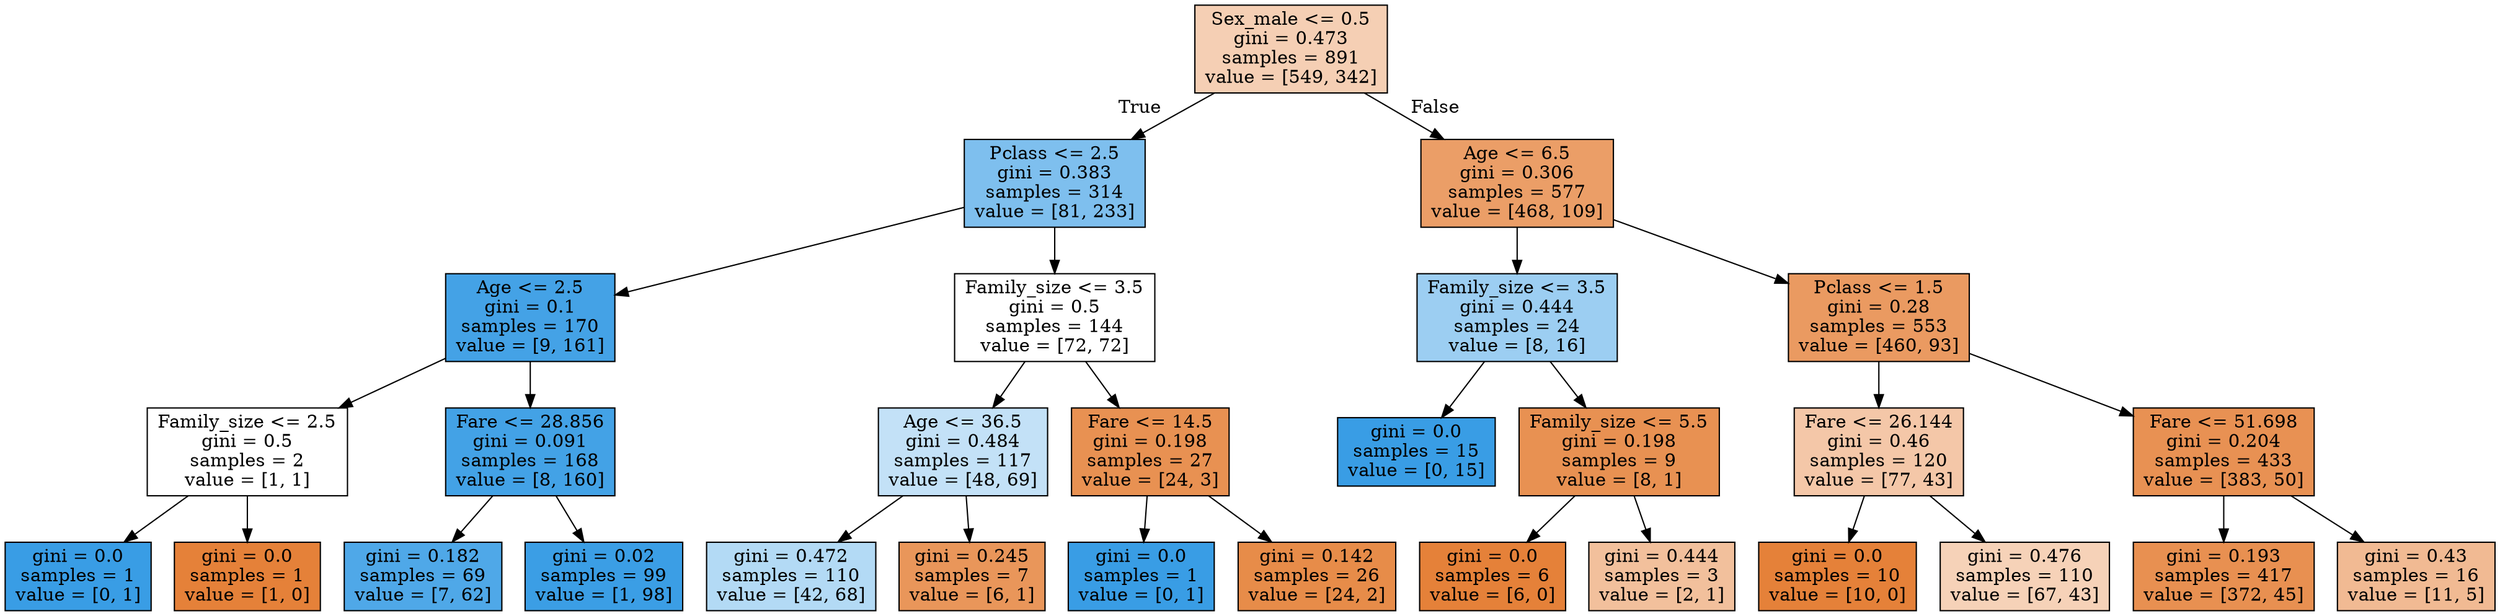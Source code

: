 digraph Tree {
node [shape=box, style="filled", color="black"] ;
0 [label="Sex_male <= 0.5\ngini = 0.473\nsamples = 891\nvalue = [549, 342]", fillcolor="#f5cfb4"] ;
1 [label="Pclass <= 2.5\ngini = 0.383\nsamples = 314\nvalue = [81, 233]", fillcolor="#7ebfee"] ;
0 -> 1 [labeldistance=2.5, labelangle=45, headlabel="True"] ;
2 [label="Age <= 2.5\ngini = 0.1\nsamples = 170\nvalue = [9, 161]", fillcolor="#44a2e6"] ;
1 -> 2 ;
3 [label="Family_size <= 2.5\ngini = 0.5\nsamples = 2\nvalue = [1, 1]", fillcolor="#ffffff"] ;
2 -> 3 ;
4 [label="gini = 0.0\nsamples = 1\nvalue = [0, 1]", fillcolor="#399de5"] ;
3 -> 4 ;
5 [label="gini = 0.0\nsamples = 1\nvalue = [1, 0]", fillcolor="#e58139"] ;
3 -> 5 ;
6 [label="Fare <= 28.856\ngini = 0.091\nsamples = 168\nvalue = [8, 160]", fillcolor="#43a2e6"] ;
2 -> 6 ;
7 [label="gini = 0.182\nsamples = 69\nvalue = [7, 62]", fillcolor="#4fa8e8"] ;
6 -> 7 ;
8 [label="gini = 0.02\nsamples = 99\nvalue = [1, 98]", fillcolor="#3b9ee5"] ;
6 -> 8 ;
9 [label="Family_size <= 3.5\ngini = 0.5\nsamples = 144\nvalue = [72, 72]", fillcolor="#ffffff"] ;
1 -> 9 ;
10 [label="Age <= 36.5\ngini = 0.484\nsamples = 117\nvalue = [48, 69]", fillcolor="#c3e1f7"] ;
9 -> 10 ;
11 [label="gini = 0.472\nsamples = 110\nvalue = [42, 68]", fillcolor="#b3daf5"] ;
10 -> 11 ;
12 [label="gini = 0.245\nsamples = 7\nvalue = [6, 1]", fillcolor="#e9965a"] ;
10 -> 12 ;
13 [label="Fare <= 14.5\ngini = 0.198\nsamples = 27\nvalue = [24, 3]", fillcolor="#e89152"] ;
9 -> 13 ;
14 [label="gini = 0.0\nsamples = 1\nvalue = [0, 1]", fillcolor="#399de5"] ;
13 -> 14 ;
15 [label="gini = 0.142\nsamples = 26\nvalue = [24, 2]", fillcolor="#e78c49"] ;
13 -> 15 ;
16 [label="Age <= 6.5\ngini = 0.306\nsamples = 577\nvalue = [468, 109]", fillcolor="#eb9e67"] ;
0 -> 16 [labeldistance=2.5, labelangle=-45, headlabel="False"] ;
17 [label="Family_size <= 3.5\ngini = 0.444\nsamples = 24\nvalue = [8, 16]", fillcolor="#9ccef2"] ;
16 -> 17 ;
18 [label="gini = 0.0\nsamples = 15\nvalue = [0, 15]", fillcolor="#399de5"] ;
17 -> 18 ;
19 [label="Family_size <= 5.5\ngini = 0.198\nsamples = 9\nvalue = [8, 1]", fillcolor="#e89152"] ;
17 -> 19 ;
20 [label="gini = 0.0\nsamples = 6\nvalue = [6, 0]", fillcolor="#e58139"] ;
19 -> 20 ;
21 [label="gini = 0.444\nsamples = 3\nvalue = [2, 1]", fillcolor="#f2c09c"] ;
19 -> 21 ;
22 [label="Pclass <= 1.5\ngini = 0.28\nsamples = 553\nvalue = [460, 93]", fillcolor="#ea9a61"] ;
16 -> 22 ;
23 [label="Fare <= 26.144\ngini = 0.46\nsamples = 120\nvalue = [77, 43]", fillcolor="#f4c7a8"] ;
22 -> 23 ;
24 [label="gini = 0.0\nsamples = 10\nvalue = [10, 0]", fillcolor="#e58139"] ;
23 -> 24 ;
25 [label="gini = 0.476\nsamples = 110\nvalue = [67, 43]", fillcolor="#f6d2b8"] ;
23 -> 25 ;
26 [label="Fare <= 51.698\ngini = 0.204\nsamples = 433\nvalue = [383, 50]", fillcolor="#e89153"] ;
22 -> 26 ;
27 [label="gini = 0.193\nsamples = 417\nvalue = [372, 45]", fillcolor="#e89051"] ;
26 -> 27 ;
28 [label="gini = 0.43\nsamples = 16\nvalue = [11, 5]", fillcolor="#f1ba93"] ;
26 -> 28 ;
}